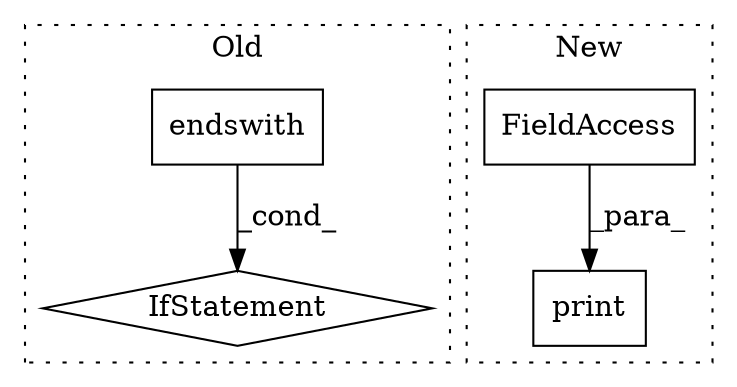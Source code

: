 digraph G {
subgraph cluster0 {
1 [label="endswith" a="32" s="2135,2162" l="9,1" shape="box"];
3 [label="IfStatement" a="25" s="2094,2163" l="4,2" shape="diamond"];
label = "Old";
style="dotted";
}
subgraph cluster1 {
2 [label="print" a="32" s="2976,2992" l="6,1" shape="box"];
4 [label="FieldAccess" a="22" s="2982" l="10" shape="box"];
label = "New";
style="dotted";
}
1 -> 3 [label="_cond_"];
4 -> 2 [label="_para_"];
}